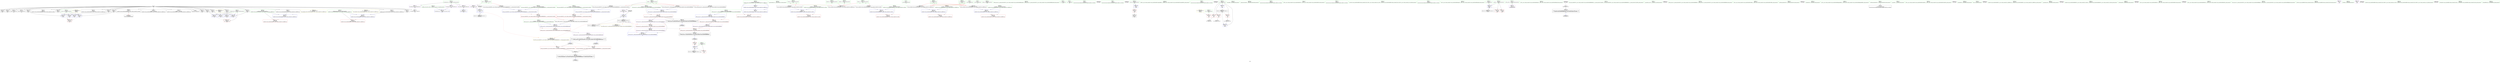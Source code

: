 digraph "SVFG" {
	label="SVFG";

	Node0x561bc52fe030 [shape=record,color=grey,label="{NodeID: 0\nNullPtr}"];
	Node0x561bc52fe030 -> Node0x561bc531ba10[style=solid];
	Node0x561bc52fe030 -> Node0x561bc531bb10[style=solid];
	Node0x561bc52fe030 -> Node0x561bc531bbe0[style=solid];
	Node0x561bc52fe030 -> Node0x561bc531bcb0[style=solid];
	Node0x561bc52fe030 -> Node0x561bc531bd80[style=solid];
	Node0x561bc52fe030 -> Node0x561bc531be50[style=solid];
	Node0x561bc52fe030 -> Node0x561bc531bf20[style=solid];
	Node0x561bc52fe030 -> Node0x561bc531bff0[style=solid];
	Node0x561bc52fe030 -> Node0x561bc531c0c0[style=solid];
	Node0x561bc52fe030 -> Node0x561bc531c190[style=solid];
	Node0x561bc52fe030 -> Node0x561bc531c260[style=solid];
	Node0x561bc52fe030 -> Node0x561bc531c330[style=solid];
	Node0x561bc52fe030 -> Node0x561bc531c400[style=solid];
	Node0x561bc52fe030 -> Node0x561bc531c4d0[style=solid];
	Node0x561bc52fe030 -> Node0x561bc531c5a0[style=solid];
	Node0x561bc52fe030 -> Node0x561bc531c670[style=solid];
	Node0x561bc52fe030 -> Node0x561bc531c740[style=solid];
	Node0x561bc52fe030 -> Node0x561bc531c810[style=solid];
	Node0x561bc52fe030 -> Node0x561bc531c8e0[style=solid];
	Node0x561bc52fe030 -> Node0x561bc5319740[style=solid];
	Node0x561bc52fe030 -> Node0x561bc5319810[style=solid];
	Node0x561bc52fe030 -> Node0x561bc53198e0[style=solid];
	Node0x561bc52fe030 -> Node0x561bc5320440[style=solid];
	Node0x561bc53193b0 [shape=record,color=purple,label="{NodeID: 111\n408\<--14\nllvm.global_ctors_2\<--llvm.global_ctors\nGlob }"];
	Node0x561bc53193b0 -> Node0x561bc5320440[style=solid];
	Node0x561bc5317cb0 [shape=record,color=green,label="{NodeID: 28\n62\<--63\n__end2\<--__end2_field_insensitive\nmain\n|{|<s1>9}}"];
	Node0x561bc5317cb0 -> Node0x561bc5319580[style=solid];
	Node0x561bc5317cb0:s1 -> Node0x561bc53233b0[style=solid,color=red];
	Node0x561bc5322d70 [shape=record,color=black,label="{NodeID: 388\n259 = PHI(60, )\n0th arg _ZNK9__gnu_cxx17__normal_iteratorIPcNSt7__cxx1112basic_stringIcSt11char_traitsIcESaIcEEEEdeEv }"];
	Node0x561bc5322d70 -> Node0x561bc5321310[style=solid];
	Node0x561bc531fd90 [shape=record,color=red,label="{NodeID: 139\n326\<--306\nnrvo.val\<--nrvo\n_ZStplIcSt11char_traitsIcESaIcEENSt7__cxx1112basic_stringIT_T0_T1_EERKS8_SA_\n}"];
	Node0x561bc531a750 [shape=record,color=green,label="{NodeID: 56\n231\<--232\n__gxx_personality_v0\<--__gxx_personality_v0_field_insensitive\n}"];
	Node0x561bc53214b0 [shape=record,color=blue,label="{NodeID: 167\n281\<--278\n__rhs.addr\<--__rhs\n_ZStgtIcSt11char_traitsIcESaIcEEbRKNSt7__cxx1112basic_stringIT_T0_T1_EESA_\n}"];
	Node0x561bc53214b0 -> Node0x561bc531fb20[style=dashed];
	Node0x561bc531bff0 [shape=record,color=black,label="{NodeID: 84\n161\<--3\n\<--dummyVal\nmain\n}"];
	Node0x561bc5315c50 [shape=record,color=green,label="{NodeID: 1\n7\<--1\n__dso_handle\<--dummyObj\nGlob }"];
	Node0x561bc53194b0 [shape=record,color=purple,label="{NodeID: 112\n101\<--60\ncoerce.dive\<--__begin2\nmain\n}"];
	Node0x561bc53194b0 -> Node0x561bc53207b0[style=solid];
	Node0x561bc5317d80 [shape=record,color=green,label="{NodeID: 29\n64\<--65\nc\<--c_field_insensitive\nmain\n}"];
	Node0x561bc5317d80 -> Node0x561bc531f3d0[style=solid];
	Node0x561bc5317d80 -> Node0x561bc5320950[style=solid];
	Node0x561bc5322eb0 [shape=record,color=black,label="{NodeID: 389\n277 = PHI(70, )\n0th arg _ZStgtIcSt11char_traitsIcESaIcEEbRKNSt7__cxx1112basic_stringIT_T0_T1_EESA_ }"];
	Node0x561bc5322eb0 -> Node0x561bc53213e0[style=solid];
	Node0x561bc53358e0 [shape=record,color=black,label="{NodeID: 306\nMR_16V_4 = PHI(MR_16V_5, MR_16V_3, )\npts\{610000 \}\n|{|<s1>9|<s2>10|<s3>28|<s4>28}}"];
	Node0x561bc53358e0 -> Node0x561bc53349e0[style=dashed];
	Node0x561bc53358e0:s1 -> Node0x561bc5339be0[style=dashed,color=red];
	Node0x561bc53358e0:s2 -> Node0x561bc5338f10[style=dashed,color=red];
	Node0x561bc53358e0:s3 -> Node0x561bc53200d0[style=dashed,color=red];
	Node0x561bc53358e0:s4 -> Node0x561bc5321b30[style=dashed,color=red];
	Node0x561bc531fe60 [shape=record,color=red,label="{NodeID: 140\n338\<--308\nexn\<--exn.slot\n_ZStplIcSt11char_traitsIcESaIcEENSt7__cxx1112basic_stringIT_T0_T1_EERKS8_SA_\n}"];
	Node0x561bc531a850 [shape=record,color=green,label="{NodeID: 57\n242\<--243\n__lhs.addr\<--__lhs.addr_field_insensitive\n_ZN9__gnu_cxxneIPcNSt7__cxx1112basic_stringIcSt11char_traitsIcESaIcEEEEEbRKNS_17__normal_iteratorIT_T0_EESD_\n}"];
	Node0x561bc531a850 -> Node0x561bc531f570[style=solid];
	Node0x561bc531a850 -> Node0x561bc5321170[style=solid];
	Node0x561bc533a1b0 [shape=record,color=yellow,style=double,label="{NodeID: 334\n39V_1 = ENCHI(MR_39V_0)\npts\{309 \}\nFun[_ZStplIcSt11char_traitsIcESaIcEENSt7__cxx1112basic_stringIT_T0_T1_EERKS8_SA_]}"];
	Node0x561bc533a1b0 -> Node0x561bc53218c0[style=dashed];
	Node0x561bc5321580 [shape=record,color=blue,label="{NodeID: 168\n302\<--300\n__lhs.addr\<--__lhs\n_ZStplIcSt11char_traitsIcESaIcEENSt7__cxx1112basic_stringIT_T0_T1_EERKS8_SA_\n}"];
	Node0x561bc5321580 -> Node0x561bc531fbf0[style=dashed];
	Node0x561bc531c0c0 [shape=record,color=black,label="{NodeID: 85\n162\<--3\n\<--dummyVal\nmain\n}"];
	Node0x561bc531c0c0 -> Node0x561bc5320d60[style=solid];
	Node0x561bc5315ce0 [shape=record,color=green,label="{NodeID: 2\n8\<--1\n_ZSt3cin\<--dummyObj\nGlob }"];
	Node0x561bc5319580 [shape=record,color=purple,label="{NodeID: 113\n107\<--62\ncoerce.dive4\<--__end2\nmain\n}"];
	Node0x561bc5319580 -> Node0x561bc5320880[style=solid];
	Node0x561bc5317e50 [shape=record,color=green,label="{NodeID: 30\n66\<--67\nd\<--d_field_insensitive\nmain\n|{<s0>14|<s1>15|<s2>19|<s3>24}}"];
	Node0x561bc5317e50:s0 -> Node0x561bc5323a50[style=solid,color=red];
	Node0x561bc5317e50:s1 -> Node0x561bc5323c20[style=solid,color=red];
	Node0x561bc5317e50:s2 -> Node0x561bc5323a50[style=solid,color=red];
	Node0x561bc5317e50:s3 -> Node0x561bc5323c20[style=solid,color=red];
	Node0x561bc5322ff0 [shape=record,color=black,label="{NodeID: 390\n278 = PHI(72, )\n1st arg _ZStgtIcSt11char_traitsIcESaIcEEbRKNSt7__cxx1112basic_stringIT_T0_T1_EESA_ }"];
	Node0x561bc5322ff0 -> Node0x561bc53214b0[style=solid];
	Node0x561bc531ff30 [shape=record,color=red,label="{NodeID: 141\n339\<--310\nsel\<--ehselector.slot\n_ZStplIcSt11char_traitsIcESaIcEENSt7__cxx1112basic_stringIT_T0_T1_EERKS8_SA_\n}"];
	Node0x561bc531a920 [shape=record,color=green,label="{NodeID: 58\n244\<--245\n__rhs.addr\<--__rhs.addr_field_insensitive\n_ZN9__gnu_cxxneIPcNSt7__cxx1112basic_stringIcSt11char_traitsIcESaIcEEEEEbRKNS_17__normal_iteratorIT_T0_EESD_\n}"];
	Node0x561bc531a920 -> Node0x561bc531f640[style=solid];
	Node0x561bc531a920 -> Node0x561bc5321240[style=solid];
	Node0x561bc533a290 [shape=record,color=yellow,style=double,label="{NodeID: 335\n41V_1 = ENCHI(MR_41V_0)\npts\{311 \}\nFun[_ZStplIcSt11char_traitsIcESaIcEENSt7__cxx1112basic_stringIT_T0_T1_EERKS8_SA_]}"];
	Node0x561bc533a290 -> Node0x561bc5321990[style=dashed];
	Node0x561bc5321650 [shape=record,color=blue,label="{NodeID: 169\n304\<--301\n__rhs.addr\<--__rhs\n_ZStplIcSt11char_traitsIcESaIcEENSt7__cxx1112basic_stringIT_T0_T1_EERKS8_SA_\n}"];
	Node0x561bc5321650 -> Node0x561bc531fcc0[style=dashed];
	Node0x561bc531c190 [shape=record,color=black,label="{NodeID: 86\n164\<--3\n\<--dummyVal\nmain\n}"];
	Node0x561bc531c190 -> Node0x561bc5320e30[style=solid];
	Node0x561bc5315f90 [shape=record,color=green,label="{NodeID: 3\n9\<--1\n_ZSt4cout\<--dummyObj\nGlob }"];
	Node0x561bc5319650 [shape=record,color=purple,label="{NodeID: 114\n264\<--263\n_M_current\<--this1\n_ZNK9__gnu_cxx17__normal_iteratorIPcNSt7__cxx1112basic_stringIcSt11char_traitsIcESaIcEEEEdeEv\n}"];
	Node0x561bc5319650 -> Node0x561bc531f980[style=solid];
	Node0x561bc5317f20 [shape=record,color=green,label="{NodeID: 31\n68\<--69\nref.tmp\<--ref.tmp_field_insensitive\nmain\n}"];
	Node0x561bc5323130 [shape=record,color=black,label="{NodeID: 391\n349 = PHI(60, )\n0th arg _ZN9__gnu_cxx17__normal_iteratorIPcNSt7__cxx1112basic_stringIcSt11char_traitsIcESaIcEEEEppEv }"];
	Node0x561bc5323130 -> Node0x561bc5321a60[style=solid];
	Node0x561bc5320000 [shape=record,color=red,label="{NodeID: 142\n353\<--350\nthis1\<--this.addr\n_ZN9__gnu_cxx17__normal_iteratorIPcNSt7__cxx1112basic_stringIcSt11char_traitsIcESaIcEEEEppEv\n}"];
	Node0x561bc5320000 -> Node0x561bc5319df0[style=solid];
	Node0x561bc5320000 -> Node0x561bc531ea10[style=solid];
	Node0x561bc531a9f0 [shape=record,color=green,label="{NodeID: 59\n250\<--251\n_ZNK9__gnu_cxx17__normal_iteratorIPcNSt7__cxx1112basic_stringIcSt11char_traitsIcESaIcEEEE4baseEv\<--_ZNK9__gnu_cxx17__normal_iteratorIPcNSt7__cxx1112basic_stringIcSt11char_traitsIcESaIcEEEE4baseEv_field_insensitive\n}"];
	Node0x561bc5321720 [shape=record,color=blue,label="{NodeID: 170\n306\<--315\nnrvo\<--\n_ZStplIcSt11char_traitsIcESaIcEENSt7__cxx1112basic_stringIT_T0_T1_EERKS8_SA_\n}"];
	Node0x561bc5321720 -> Node0x561bc53217f0[style=dashed];
	Node0x561bc531c260 [shape=record,color=black,label="{NodeID: 87\n167\<--3\n\<--dummyVal\nmain\n}"];
	Node0x561bc5316020 [shape=record,color=green,label="{NodeID: 4\n10\<--1\n.str\<--dummyObj\nGlob }"];
	Node0x561bc531ea10 [shape=record,color=purple,label="{NodeID: 115\n354\<--353\n_M_current\<--this1\n_ZN9__gnu_cxx17__normal_iteratorIPcNSt7__cxx1112basic_stringIcSt11char_traitsIcESaIcEEEEppEv\n}"];
	Node0x561bc531ea10 -> Node0x561bc53200d0[style=solid];
	Node0x561bc531ea10 -> Node0x561bc5321b30[style=solid];
	Node0x561bc5317ff0 [shape=record,color=green,label="{NodeID: 32\n70\<--71\nref.tmp11\<--ref.tmp11_field_insensitive\nmain\n|{<s0>14|<s1>16}}"];
	Node0x561bc5317ff0:s0 -> Node0x561bc53234f0[style=solid,color=red];
	Node0x561bc5317ff0:s1 -> Node0x561bc5322eb0[style=solid,color=red];
	Node0x561bc5323270 [shape=record,color=black,label="{NodeID: 392\n240 = PHI(60, )\n0th arg _ZN9__gnu_cxxneIPcNSt7__cxx1112basic_stringIcSt11char_traitsIcESaIcEEEEEbRKNS_17__normal_iteratorIT_T0_EESD_ }"];
	Node0x561bc5323270 -> Node0x561bc5321170[style=solid];
	Node0x561bc53200d0 [shape=record,color=red,label="{NodeID: 143\n355\<--354\n\<--_M_current\n_ZN9__gnu_cxx17__normal_iteratorIPcNSt7__cxx1112basic_stringIcSt11char_traitsIcESaIcEEEEppEv\n}"];
	Node0x561bc53200d0 -> Node0x561bc531eae0[style=solid];
	Node0x561bc531aaf0 [shape=record,color=green,label="{NodeID: 60\n260\<--261\nthis.addr\<--this.addr_field_insensitive\n_ZNK9__gnu_cxx17__normal_iteratorIPcNSt7__cxx1112basic_stringIcSt11char_traitsIcESaIcEEEEdeEv\n}"];
	Node0x561bc531aaf0 -> Node0x561bc531f8b0[style=solid];
	Node0x561bc531aaf0 -> Node0x561bc5321310[style=solid];
	Node0x561bc53217f0 [shape=record,color=blue,label="{NodeID: 171\n306\<--325\nnrvo\<--\n_ZStplIcSt11char_traitsIcESaIcEENSt7__cxx1112basic_stringIT_T0_T1_EERKS8_SA_\n}"];
	Node0x561bc53217f0 -> Node0x561bc531fd90[style=dashed];
	Node0x561bc531c330 [shape=record,color=black,label="{NodeID: 88\n168\<--3\n\<--dummyVal\nmain\n}"];
	Node0x561bc531c330 -> Node0x561bc5320f00[style=solid];
	Node0x561bc53160e0 [shape=record,color=green,label="{NodeID: 5\n12\<--1\n.str.1\<--dummyObj\nGlob }"];
	Node0x561bc531eae0 [shape=record,color=purple,label="{NodeID: 116\n356\<--355\nincdec.ptr\<--\n_ZN9__gnu_cxx17__normal_iteratorIPcNSt7__cxx1112basic_stringIcSt11char_traitsIcESaIcEEEEppEv\n}"];
	Node0x561bc531eae0 -> Node0x561bc5321b30[style=solid];
	Node0x561bc53180c0 [shape=record,color=green,label="{NodeID: 33\n72\<--73\nref.tmp14\<--ref.tmp14_field_insensitive\nmain\n|{<s0>15|<s1>16}}"];
	Node0x561bc53180c0:s0 -> Node0x561bc53234f0[style=solid,color=red];
	Node0x561bc53180c0:s1 -> Node0x561bc5322ff0[style=solid,color=red];
	Node0x561bc53233b0 [shape=record,color=black,label="{NodeID: 393\n241 = PHI(62, )\n1st arg _ZN9__gnu_cxxneIPcNSt7__cxx1112basic_stringIcSt11char_traitsIcESaIcEEEEEbRKNS_17__normal_iteratorIT_T0_EESD_ }"];
	Node0x561bc53233b0 -> Node0x561bc5321240[style=solid];
	Node0x561bc53201a0 [shape=record,color=red,label="{NodeID: 144\n378\<--375\nthis1\<--this.addr\n_ZNK9__gnu_cxx17__normal_iteratorIPcNSt7__cxx1112basic_stringIcSt11char_traitsIcESaIcEEEE4baseEv\n}"];
	Node0x561bc53201a0 -> Node0x561bc531ebb0[style=solid];
	Node0x561bc531abc0 [shape=record,color=green,label="{NodeID: 61\n279\<--280\n__lhs.addr\<--__lhs.addr_field_insensitive\n_ZStgtIcSt11char_traitsIcESaIcEEbRKNSt7__cxx1112basic_stringIT_T0_T1_EESA_\n}"];
	Node0x561bc531abc0 -> Node0x561bc531fa50[style=solid];
	Node0x561bc531abc0 -> Node0x561bc53213e0[style=solid];
	Node0x561bc53218c0 [shape=record,color=blue,label="{NodeID: 172\n308\<--329\nexn.slot\<--\n_ZStplIcSt11char_traitsIcESaIcEENSt7__cxx1112basic_stringIT_T0_T1_EERKS8_SA_\n}"];
	Node0x561bc53218c0 -> Node0x561bc531fe60[style=dashed];
	Node0x561bc531c400 [shape=record,color=black,label="{NodeID: 89\n170\<--3\n\<--dummyVal\nmain\n}"];
	Node0x561bc531c400 -> Node0x561bc5320fd0[style=solid];
	Node0x561bc5316980 [shape=record,color=green,label="{NodeID: 6\n15\<--1\n\<--dummyObj\nCan only get source location for instruction, argument, global var or function.}"];
	Node0x561bc5346690 [shape=record,color=black,label="{NodeID: 366\n80 = PHI()\n}"];
	Node0x561bc531ebb0 [shape=record,color=purple,label="{NodeID: 117\n379\<--378\n_M_current\<--this1\n_ZNK9__gnu_cxx17__normal_iteratorIPcNSt7__cxx1112basic_stringIcSt11char_traitsIcESaIcEEEE4baseEv\n}"];
	Node0x561bc531ebb0 -> Node0x561bc5319ec0[style=solid];
	Node0x561bc5318190 [shape=record,color=green,label="{NodeID: 34\n74\<--75\nref.tmp18\<--ref.tmp18_field_insensitive\nmain\n|{<s0>19}}"];
	Node0x561bc5318190:s0 -> Node0x561bc53234f0[style=solid,color=red];
	Node0x561bc53234f0 [shape=record,color=black,label="{NodeID: 394\n299 = PHI(70, 72, 74, 76, )\n0th arg _ZStplIcSt11char_traitsIcESaIcEENSt7__cxx1112basic_stringIT_T0_T1_EERKS8_SA_ }"];
	Node0x561bc5320270 [shape=record,color=blue,label="{NodeID: 145\n406\<--15\nllvm.global_ctors_0\<--\nGlob }"];
	Node0x561bc531ac90 [shape=record,color=green,label="{NodeID: 62\n281\<--282\n__rhs.addr\<--__rhs.addr_field_insensitive\n_ZStgtIcSt11char_traitsIcESaIcEEbRKNSt7__cxx1112basic_stringIT_T0_T1_EESA_\n}"];
	Node0x561bc531ac90 -> Node0x561bc531fb20[style=solid];
	Node0x561bc531ac90 -> Node0x561bc53214b0[style=solid];
	Node0x561bc5321990 [shape=record,color=blue,label="{NodeID: 173\n310\<--331\nehselector.slot\<--\n_ZStplIcSt11char_traitsIcESaIcEENSt7__cxx1112basic_stringIT_T0_T1_EERKS8_SA_\n}"];
	Node0x561bc5321990 -> Node0x561bc531ff30[style=dashed];
	Node0x561bc531c4d0 [shape=record,color=black,label="{NodeID: 90\n220\<--3\nlpad.val\<--dummyVal\nmain\n}"];
	Node0x561bc5316a10 [shape=record,color=green,label="{NodeID: 7\n79\<--1\n\<--dummyObj\nCan only get source location for instruction, argument, global var or function.}"];
	Node0x561bc53475c0 [shape=record,color=black,label="{NodeID: 367\n93 = PHI()\n}"];
	Node0x561bc531ec80 [shape=record,color=red,label="{NodeID: 118\n216\<--44\n\<--retval\nmain\n}"];
	Node0x561bc531ec80 -> Node0x561bc5319ab0[style=solid];
	Node0x561bc5318260 [shape=record,color=green,label="{NodeID: 35\n76\<--77\nref.tmp21\<--ref.tmp21_field_insensitive\nmain\n|{<s0>24}}"];
	Node0x561bc5318260:s0 -> Node0x561bc53234f0[style=solid,color=red];
	Node0x561bc5323a50 [shape=record,color=black,label="{NodeID: 395\n300 = PHI(66, 52, 66, 52, )\n1st arg _ZStplIcSt11char_traitsIcESaIcEENSt7__cxx1112basic_stringIT_T0_T1_EERKS8_SA_ }"];
	Node0x561bc5323a50 -> Node0x561bc5321580[style=solid];
	Node0x561bc5320340 [shape=record,color=blue,label="{NodeID: 146\n407\<--16\nllvm.global_ctors_1\<--_GLOBAL__sub_I_earl_0_0.cpp\nGlob }"];
	Node0x561bc531ad60 [shape=record,color=green,label="{NodeID: 63\n288\<--289\n_ZNKSt7__cxx1112basic_stringIcSt11char_traitsIcESaIcEE7compareERKS4_\<--_ZNKSt7__cxx1112basic_stringIcSt11char_traitsIcESaIcEE7compareERKS4__field_insensitive\n}"];
	Node0x561bc5321a60 [shape=record,color=blue,label="{NodeID: 174\n350\<--349\nthis.addr\<--this\n_ZN9__gnu_cxx17__normal_iteratorIPcNSt7__cxx1112basic_stringIcSt11char_traitsIcESaIcEEEEppEv\n}"];
	Node0x561bc5321a60 -> Node0x561bc5320000[style=dashed];
	Node0x561bc531c5a0 [shape=record,color=black,label="{NodeID: 91\n221\<--3\nlpad.val39\<--dummyVal\nmain\n}"];
	Node0x561bc5316aa0 [shape=record,color=green,label="{NodeID: 8\n124\<--1\n\<--dummyObj\nCan only get source location for instruction, argument, global var or function.}"];
	Node0x561bc5349b20 [shape=record,color=black,label="{NodeID: 368\n26 = PHI()\n}"];
	Node0x561bc531ed50 [shape=record,color=red,label="{NodeID: 119\n86\<--46\n\<--TT\nmain\n}"];
	Node0x561bc531ed50 -> Node0x561bc5329120[style=solid];
	Node0x561bc5318330 [shape=record,color=green,label="{NodeID: 36\n81\<--82\n_ZNSirsERi\<--_ZNSirsERi_field_insensitive\n}"];
	Node0x561bc5323c20 [shape=record,color=black,label="{NodeID: 396\n301 = PHI(52, 66, 52, 66, )\n2nd arg _ZStplIcSt11char_traitsIcESaIcEENSt7__cxx1112basic_stringIT_T0_T1_EERKS8_SA_ }"];
	Node0x561bc5323c20 -> Node0x561bc5321650[style=solid];
	Node0x561bc5320440 [shape=record,color=blue, style = dotted,label="{NodeID: 147\n408\<--3\nllvm.global_ctors_2\<--dummyVal\nGlob }"];
	Node0x561bc531ae60 [shape=record,color=green,label="{NodeID: 64\n295\<--296\n__clang_call_terminate\<--__clang_call_terminate_field_insensitive\n}"];
	Node0x561bc5321b30 [shape=record,color=blue,label="{NodeID: 175\n354\<--356\n_M_current\<--incdec.ptr\n_ZN9__gnu_cxx17__normal_iteratorIPcNSt7__cxx1112basic_stringIcSt11char_traitsIcESaIcEEEEppEv\n|{<s0>28}}"];
	Node0x561bc5321b30:s0 -> Node0x561bc53358e0[style=dashed,color=blue];
	Node0x561bc531c670 [shape=record,color=black,label="{NodeID: 92\n292\<--3\n\<--dummyVal\n_ZStgtIcSt11char_traitsIcESaIcEEbRKNSt7__cxx1112basic_stringIT_T0_T1_EESA_\n}"];
	Node0x561bc5316b60 [shape=record,color=green,label="{NodeID: 9\n192\<--1\n\<--dummyObj\nCan only get source location for instruction, argument, global var or function.}"];
	Node0x561bc5349c20 [shape=record,color=black,label="{NodeID: 369\n98 = PHI()\n}"];
	Node0x561bc5349c20 -> Node0x561bc53207b0[style=solid];
	Node0x561bc531ee20 [shape=record,color=red,label="{NodeID: 120\n85\<--48\n\<--tt\nmain\n}"];
	Node0x561bc531ee20 -> Node0x561bc5329120[style=solid];
	Node0x561bc5318430 [shape=record,color=green,label="{NodeID: 37\n90\<--91\n_ZNSt7__cxx1112basic_stringIcSt11char_traitsIcESaIcEEC1Ev\<--_ZNSt7__cxx1112basic_stringIcSt11char_traitsIcESaIcEEC1Ev_field_insensitive\n}"];
	Node0x561bc5323df0 [shape=record,color=black,label="{NodeID: 397\n374 = PHI(248, 253, )\n0th arg _ZNK9__gnu_cxx17__normal_iteratorIPcNSt7__cxx1112basic_stringIcSt11char_traitsIcESaIcEEEE4baseEv }"];
	Node0x561bc5323df0 -> Node0x561bc5321c00[style=solid];
	Node0x561bc5338f10 [shape=record,color=yellow,style=double,label="{NodeID: 314\n16V_1 = ENCHI(MR_16V_0)\npts\{610000 \}\nFun[_ZNK9__gnu_cxx17__normal_iteratorIPcNSt7__cxx1112basic_stringIcSt11char_traitsIcESaIcEEEEdeEv]}"];
	Node0x561bc5338f10 -> Node0x561bc531f980[style=dashed];
	Node0x561bc5320540 [shape=record,color=blue,label="{NodeID: 148\n44\<--79\nretval\<--\nmain\n}"];
	Node0x561bc5320540 -> Node0x561bc531ec80[style=dashed];
	Node0x561bc531af60 [shape=record,color=green,label="{NodeID: 65\n302\<--303\n__lhs.addr\<--__lhs.addr_field_insensitive\n_ZStplIcSt11char_traitsIcESaIcEENSt7__cxx1112basic_stringIT_T0_T1_EERKS8_SA_\n}"];
	Node0x561bc531af60 -> Node0x561bc531fbf0[style=solid];
	Node0x561bc531af60 -> Node0x561bc5321580[style=solid];
	Node0x561bc5321c00 [shape=record,color=blue,label="{NodeID: 176\n375\<--374\nthis.addr\<--this\n_ZNK9__gnu_cxx17__normal_iteratorIPcNSt7__cxx1112basic_stringIcSt11char_traitsIcESaIcEEEE4baseEv\n}"];
	Node0x561bc5321c00 -> Node0x561bc53201a0[style=dashed];
	Node0x561bc531c740 [shape=record,color=black,label="{NodeID: 93\n293\<--3\n\<--dummyVal\n_ZStgtIcSt11char_traitsIcESaIcEEbRKNSt7__cxx1112basic_stringIT_T0_T1_EESA_\n|{<s0>42}}"];
	Node0x561bc531c740:s0 -> Node0x561bc5322ba0[style=solid,color=red];
	Node0x561bc5316c60 [shape=record,color=green,label="{NodeID: 10\n315\<--1\n\<--dummyObj\nCan only get source location for instruction, argument, global var or function.}"];
	Node0x561bc5349d80 [shape=record,color=black,label="{NodeID: 370\n104 = PHI()\n}"];
	Node0x561bc5349d80 -> Node0x561bc5320880[style=solid];
	Node0x561bc531eef0 [shape=record,color=red,label="{NodeID: 121\n190\<--48\n\<--tt\nmain\n}"];
	Node0x561bc531eef0 -> Node0x561bc5328ca0[style=solid];
	Node0x561bc5318530 [shape=record,color=green,label="{NodeID: 38\n94\<--95\n_ZStrsIcSt11char_traitsIcESaIcEERSt13basic_istreamIT_T0_ES7_RNSt7__cxx1112basic_stringIS4_S5_T1_EE\<--_ZStrsIcSt11char_traitsIcESaIcEERSt13basic_istreamIT_T0_ES7_RNSt7__cxx1112basic_stringIS4_S5_T1_EE_field_insensitive\n}"];
	Node0x561bc5320610 [shape=record,color=blue,label="{NodeID: 149\n48\<--79\ntt\<--\nmain\n}"];
	Node0x561bc5320610 -> Node0x561bc5333ae0[style=dashed];
	Node0x561bc531b030 [shape=record,color=green,label="{NodeID: 66\n304\<--305\n__rhs.addr\<--__rhs.addr_field_insensitive\n_ZStplIcSt11char_traitsIcESaIcEENSt7__cxx1112basic_stringIT_T0_T1_EERKS8_SA_\n}"];
	Node0x561bc531b030 -> Node0x561bc531fcc0[style=solid];
	Node0x561bc531b030 -> Node0x561bc5321650[style=solid];
	Node0x561bc531c810 [shape=record,color=black,label="{NodeID: 94\n328\<--3\n\<--dummyVal\n_ZStplIcSt11char_traitsIcESaIcEENSt7__cxx1112basic_stringIT_T0_T1_EERKS8_SA_\n}"];
	Node0x561bc5316d60 [shape=record,color=green,label="{NodeID: 11\n325\<--1\n\<--dummyObj\nCan only get source location for instruction, argument, global var or function.}"];
	Node0x561bc5349e80 [shape=record,color=black,label="{NodeID: 371\n110 = PHI(239, )\n}"];
	Node0x561bc531efc0 [shape=record,color=red,label="{NodeID: 122\n209\<--48\n\<--tt\nmain\n}"];
	Node0x561bc531efc0 -> Node0x561bc5328b20[style=solid];
	Node0x561bc5318630 [shape=record,color=green,label="{NodeID: 39\n99\<--100\n_ZNSt7__cxx1112basic_stringIcSt11char_traitsIcESaIcEE5beginEv\<--_ZNSt7__cxx1112basic_stringIcSt11char_traitsIcESaIcEE5beginEv_field_insensitive\n}"];
	Node0x561bc53206e0 [shape=record,color=blue,label="{NodeID: 150\n58\<--50\n__range2\<--s\nmain\n}"];
	Node0x561bc53206e0 -> Node0x561bc531f230[style=dashed];
	Node0x561bc53206e0 -> Node0x561bc531f300[style=dashed];
	Node0x561bc53206e0 -> Node0x561bc5333fe0[style=dashed];
	Node0x561bc531b100 [shape=record,color=green,label="{NodeID: 67\n306\<--307\nnrvo\<--nrvo_field_insensitive\n_ZStplIcSt11char_traitsIcESaIcEENSt7__cxx1112basic_stringIT_T0_T1_EERKS8_SA_\n}"];
	Node0x561bc531b100 -> Node0x561bc531fd90[style=solid];
	Node0x561bc531b100 -> Node0x561bc5321720[style=solid];
	Node0x561bc531b100 -> Node0x561bc53217f0[style=solid];
	Node0x561bc531c8e0 [shape=record,color=black,label="{NodeID: 95\n329\<--3\n\<--dummyVal\n_ZStplIcSt11char_traitsIcESaIcEENSt7__cxx1112basic_stringIT_T0_T1_EERKS8_SA_\n}"];
	Node0x561bc531c8e0 -> Node0x561bc53218c0[style=solid];
	Node0x561bc5316e60 [shape=record,color=green,label="{NodeID: 12\n4\<--6\n_ZStL8__ioinit\<--_ZStL8__ioinit_field_insensitive\nGlob }"];
	Node0x561bc5316e60 -> Node0x561bc5318f40[style=solid];
	Node0x561bc5349f80 [shape=record,color=black,label="{NodeID: 372\n114 = PHI(258, )\n}"];
	Node0x561bc5349f80 -> Node0x561bc531f4a0[style=solid];
	Node0x561bc5328b20 [shape=record,color=grey,label="{NodeID: 289\n210 = Binary(209, 192, )\n}"];
	Node0x561bc5328b20 -> Node0x561bc53210a0[style=solid];
	Node0x561bc531f090 [shape=record,color=red,label="{NodeID: 123\n218\<--54\nexn\<--exn.slot\nmain\n}"];
	Node0x561bc5318730 [shape=record,color=green,label="{NodeID: 40\n105\<--106\n_ZNSt7__cxx1112basic_stringIcSt11char_traitsIcESaIcEE3endEv\<--_ZNSt7__cxx1112basic_stringIcSt11char_traitsIcESaIcEE3endEv_field_insensitive\n}"];
	Node0x561bc53207b0 [shape=record,color=blue,label="{NodeID: 151\n101\<--98\ncoerce.dive\<--call2\nmain\n}"];
	Node0x561bc53207b0 -> Node0x561bc53358e0[style=dashed];
	Node0x561bc531b1d0 [shape=record,color=green,label="{NodeID: 68\n308\<--309\nexn.slot\<--exn.slot_field_insensitive\n_ZStplIcSt11char_traitsIcESaIcEENSt7__cxx1112basic_stringIT_T0_T1_EERKS8_SA_\n}"];
	Node0x561bc531b1d0 -> Node0x561bc531fe60[style=solid];
	Node0x561bc531b1d0 -> Node0x561bc53218c0[style=solid];
	Node0x561bc5319740 [shape=record,color=black,label="{NodeID: 96\n331\<--3\n\<--dummyVal\n_ZStplIcSt11char_traitsIcESaIcEENSt7__cxx1112basic_stringIT_T0_T1_EERKS8_SA_\n}"];
	Node0x561bc5319740 -> Node0x561bc5321990[style=solid];
	Node0x561bc5316f60 [shape=record,color=green,label="{NodeID: 13\n14\<--18\nllvm.global_ctors\<--llvm.global_ctors_field_insensitive\nGlob }"];
	Node0x561bc5316f60 -> Node0x561bc53191b0[style=solid];
	Node0x561bc5316f60 -> Node0x561bc53192b0[style=solid];
	Node0x561bc5316f60 -> Node0x561bc53193b0[style=solid];
	Node0x561bc534a110 [shape=record,color=black,label="{NodeID: 373\n134 = PHI(276, )\n}"];
	Node0x561bc5328ca0 [shape=record,color=grey,label="{NodeID: 290\n191 = Binary(190, 192, )\n}"];
	Node0x561bc531f160 [shape=record,color=red,label="{NodeID: 124\n219\<--56\nsel\<--ehselector.slot\nmain\n}"];
	Node0x561bc5318830 [shape=record,color=green,label="{NodeID: 41\n111\<--112\n_ZN9__gnu_cxxneIPcNSt7__cxx1112basic_stringIcSt11char_traitsIcESaIcEEEEEbRKNS_17__normal_iteratorIT_T0_EESD_\<--_ZN9__gnu_cxxneIPcNSt7__cxx1112basic_stringIcSt11char_traitsIcESaIcEEEEEbRKNS_17__normal_iteratorIT_T0_EESD__field_insensitive\n}"];
	Node0x561bc5320880 [shape=record,color=blue,label="{NodeID: 152\n107\<--104\ncoerce.dive4\<--call3\nmain\n|{|<s1>9}}"];
	Node0x561bc5320880 -> Node0x561bc5334ee0[style=dashed];
	Node0x561bc5320880:s1 -> Node0x561bc5339be0[style=dashed,color=red];
	Node0x561bc531b2a0 [shape=record,color=green,label="{NodeID: 69\n310\<--311\nehselector.slot\<--ehselector.slot_field_insensitive\n_ZStplIcSt11char_traitsIcESaIcEENSt7__cxx1112basic_stringIT_T0_T1_EERKS8_SA_\n}"];
	Node0x561bc531b2a0 -> Node0x561bc531ff30[style=solid];
	Node0x561bc531b2a0 -> Node0x561bc5321990[style=solid];
	Node0x561bc5319810 [shape=record,color=black,label="{NodeID: 97\n340\<--3\nlpad.val\<--dummyVal\n_ZStplIcSt11char_traitsIcESaIcEENSt7__cxx1112basic_stringIT_T0_T1_EERKS8_SA_\n}"];
	Node0x561bc5317060 [shape=record,color=green,label="{NodeID: 14\n19\<--20\n__cxx_global_var_init\<--__cxx_global_var_init_field_insensitive\n}"];
	Node0x561bc534a220 [shape=record,color=black,label="{NodeID: 374\n143 = PHI()\n}"];
	Node0x561bc5328e20 [shape=record,color=grey,label="{NodeID: 291\n290 = cmp(287, 79, )\n}"];
	Node0x561bc5328e20 -> Node0x561bc5319d20[style=solid];
	Node0x561bc531f230 [shape=record,color=red,label="{NodeID: 125\n97\<--58\n\<--__range2\nmain\n}"];
	Node0x561bc5318930 [shape=record,color=green,label="{NodeID: 42\n115\<--116\n_ZNK9__gnu_cxx17__normal_iteratorIPcNSt7__cxx1112basic_stringIcSt11char_traitsIcESaIcEEEEdeEv\<--_ZNK9__gnu_cxx17__normal_iteratorIPcNSt7__cxx1112basic_stringIcSt11char_traitsIcESaIcEEEEdeEv_field_insensitive\n}"];
	Node0x561bc5320950 [shape=record,color=blue,label="{NodeID: 153\n64\<--117\nc\<--\nmain\n}"];
	Node0x561bc5320950 -> Node0x561bc531f3d0[style=dashed];
	Node0x561bc5320950 -> Node0x561bc5320950[style=dashed];
	Node0x561bc5320950 -> Node0x561bc53344e0[style=dashed];
	Node0x561bc531b370 [shape=record,color=green,label="{NodeID: 70\n318\<--319\n_ZNSt7__cxx1112basic_stringIcSt11char_traitsIcESaIcEEC1ERKS4_\<--_ZNSt7__cxx1112basic_stringIcSt11char_traitsIcESaIcEEC1ERKS4__field_insensitive\n}"];
	Node0x561bc53198e0 [shape=record,color=black,label="{NodeID: 98\n341\<--3\nlpad.val1\<--dummyVal\n_ZStplIcSt11char_traitsIcESaIcEENSt7__cxx1112basic_stringIT_T0_T1_EERKS8_SA_\n}"];
	Node0x561bc5317160 [shape=record,color=green,label="{NodeID: 15\n23\<--24\n_ZNSt8ios_base4InitC1Ev\<--_ZNSt8ios_base4InitC1Ev_field_insensitive\n}"];
	Node0x561bc534a2f0 [shape=record,color=black,label="{NodeID: 375\n175 = PHI()\n}"];
	Node0x561bc5328fa0 [shape=record,color=grey,label="{NodeID: 292\n256 = cmp(252, 255, )\n}"];
	Node0x561bc5328fa0 -> Node0x561bc5319b80[style=solid];
	Node0x561bc531f300 [shape=record,color=red,label="{NodeID: 126\n103\<--58\n\<--__range2\nmain\n}"];
	Node0x561bc5318a30 [shape=record,color=green,label="{NodeID: 43\n121\<--122\n_ZNSaIcEC1Ev\<--_ZNSaIcEC1Ev_field_insensitive\n}"];
	Node0x561bc53394e0 [shape=record,color=yellow,style=double,label="{NodeID: 320\n4V_1 = ENCHI(MR_4V_0)\npts\{47 \}\nFun[main]}"];
	Node0x561bc53394e0 -> Node0x561bc531ed50[style=dashed];
	Node0x561bc5320a20 [shape=record,color=blue,label="{NodeID: 154\n54\<--149\nexn.slot\<--\nmain\n}"];
	Node0x561bc5320a20 -> Node0x561bc531f090[style=dashed];
	Node0x561bc531b470 [shape=record,color=green,label="{NodeID: 71\n322\<--323\n_ZNSt7__cxx1112basic_stringIcSt11char_traitsIcESaIcEE6appendERKS4_\<--_ZNSt7__cxx1112basic_stringIcSt11char_traitsIcESaIcEE6appendERKS4__field_insensitive\n}"];
	Node0x561bc53199b0 [shape=record,color=black,label="{NodeID: 99\n27\<--28\n\<--_ZNSt8ios_base4InitD1Ev\nCan only get source location for instruction, argument, global var or function.}"];
	Node0x561bc5317260 [shape=record,color=green,label="{NodeID: 16\n29\<--30\n__cxa_atexit\<--__cxa_atexit_field_insensitive\n}"];
	Node0x561bc534a3c0 [shape=record,color=black,label="{NodeID: 376\n180 = PHI(348, )\n}"];
	Node0x561bc5329120 [shape=record,color=grey,label="{NodeID: 293\n87 = cmp(85, 86, )\n}"];
	Node0x561bc531f3d0 [shape=record,color=red,label="{NodeID: 127\n119\<--64\n\<--c\nmain\n}"];
	Node0x561bc5318b30 [shape=record,color=green,label="{NodeID: 44\n125\<--126\n_ZNSt7__cxx1112basic_stringIcSt11char_traitsIcESaIcEEC1EmcRKS3_\<--_ZNSt7__cxx1112basic_stringIcSt11char_traitsIcESaIcEEC1EmcRKS3__field_insensitive\n}"];
	Node0x561bc5320af0 [shape=record,color=blue,label="{NodeID: 155\n56\<--151\nehselector.slot\<--\nmain\n}"];
	Node0x561bc5320af0 -> Node0x561bc531f160[style=dashed];
	Node0x561bc531b570 [shape=record,color=green,label="{NodeID: 72\n350\<--351\nthis.addr\<--this.addr_field_insensitive\n_ZN9__gnu_cxx17__normal_iteratorIPcNSt7__cxx1112basic_stringIcSt11char_traitsIcESaIcEEEEppEv\n}"];
	Node0x561bc531b570 -> Node0x561bc5320000[style=solid];
	Node0x561bc531b570 -> Node0x561bc5321a60[style=solid];
	Node0x561bc5319ab0 [shape=record,color=black,label="{NodeID: 100\n43\<--216\nmain_ret\<--\nmain\n}"];
	Node0x561bc5317360 [shape=record,color=green,label="{NodeID: 17\n28\<--34\n_ZNSt8ios_base4InitD1Ev\<--_ZNSt8ios_base4InitD1Ev_field_insensitive\n}"];
	Node0x561bc5317360 -> Node0x561bc53199b0[style=solid];
	Node0x561bc534a500 [shape=record,color=black,label="{NodeID: 377\n187 = PHI()\n}"];
	Node0x561bc531f4a0 [shape=record,color=red,label="{NodeID: 128\n117\<--114\n\<--call8\nmain\n}"];
	Node0x561bc531f4a0 -> Node0x561bc5320950[style=solid];
	Node0x561bc5318c30 [shape=record,color=green,label="{NodeID: 45\n128\<--129\n_ZNSaIcED1Ev\<--_ZNSaIcED1Ev_field_insensitive\n}"];
	Node0x561bc53396a0 [shape=record,color=yellow,style=double,label="{NodeID: 322\n8V_1 = ENCHI(MR_8V_0)\npts\{55 \}\nFun[main]}"];
	Node0x561bc53396a0 -> Node0x561bc5320a20[style=dashed];
	Node0x561bc53396a0 -> Node0x561bc5320bc0[style=dashed];
	Node0x561bc53396a0 -> Node0x561bc5320d60[style=dashed];
	Node0x561bc53396a0 -> Node0x561bc5320f00[style=dashed];
	Node0x561bc5320bc0 [shape=record,color=blue,label="{NodeID: 156\n54\<--155\nexn.slot\<--\nmain\n}"];
	Node0x561bc5320bc0 -> Node0x561bc531f090[style=dashed];
	Node0x561bc531b640 [shape=record,color=green,label="{NodeID: 73\n375\<--376\nthis.addr\<--this.addr_field_insensitive\n_ZNK9__gnu_cxx17__normal_iteratorIPcNSt7__cxx1112basic_stringIcSt11char_traitsIcESaIcEEEE4baseEv\n}"];
	Node0x561bc531b640 -> Node0x561bc53201a0[style=solid];
	Node0x561bc531b640 -> Node0x561bc5321c00[style=solid];
	Node0x561bc5319b80 [shape=record,color=black,label="{NodeID: 101\n239\<--256\n_ZN9__gnu_cxxneIPcNSt7__cxx1112basic_stringIcSt11char_traitsIcESaIcEEEEEbRKNS_17__normal_iteratorIT_T0_EESD__ret\<--cmp\n_ZN9__gnu_cxxneIPcNSt7__cxx1112basic_stringIcSt11char_traitsIcESaIcEEEEEbRKNS_17__normal_iteratorIT_T0_EESD_\n|{<s0>9}}"];
	Node0x561bc5319b80:s0 -> Node0x561bc5349e80[style=solid,color=blue];
	Node0x561bc5317460 [shape=record,color=green,label="{NodeID: 18\n41\<--42\nmain\<--main_field_insensitive\n}"];
	Node0x561bc534a600 [shape=record,color=black,label="{NodeID: 378\n193 = PHI()\n}"];
	Node0x561bc531f570 [shape=record,color=red,label="{NodeID: 129\n248\<--242\n\<--__lhs.addr\n_ZN9__gnu_cxxneIPcNSt7__cxx1112basic_stringIcSt11char_traitsIcESaIcEEEEEbRKNS_17__normal_iteratorIT_T0_EESD_\n|{<s0>39}}"];
	Node0x561bc531f570:s0 -> Node0x561bc5323df0[style=solid,color=red];
	Node0x561bc5318d30 [shape=record,color=green,label="{NodeID: 46\n131\<--132\n_ZStplIcSt11char_traitsIcESaIcEENSt7__cxx1112basic_stringIT_T0_T1_EERKS8_SA_\<--_ZStplIcSt11char_traitsIcESaIcEENSt7__cxx1112basic_stringIT_T0_T1_EERKS8_SA__field_insensitive\n}"];
	Node0x561bc5339780 [shape=record,color=yellow,style=double,label="{NodeID: 323\n10V_1 = ENCHI(MR_10V_0)\npts\{57 \}\nFun[main]}"];
	Node0x561bc5339780 -> Node0x561bc5320af0[style=dashed];
	Node0x561bc5339780 -> Node0x561bc5320c90[style=dashed];
	Node0x561bc5339780 -> Node0x561bc5320e30[style=dashed];
	Node0x561bc5339780 -> Node0x561bc5320fd0[style=dashed];
	Node0x561bc5320c90 [shape=record,color=blue,label="{NodeID: 157\n56\<--157\nehselector.slot\<--\nmain\n}"];
	Node0x561bc5320c90 -> Node0x561bc531f160[style=dashed];
	Node0x561bc531b710 [shape=record,color=green,label="{NodeID: 74\n393\<--394\n__cxa_begin_catch\<--__cxa_begin_catch_field_insensitive\n}"];
	Node0x561bc5319c50 [shape=record,color=black,label="{NodeID: 102\n258\<--265\n_ZNK9__gnu_cxx17__normal_iteratorIPcNSt7__cxx1112basic_stringIcSt11char_traitsIcESaIcEEEEdeEv_ret\<--\n_ZNK9__gnu_cxx17__normal_iteratorIPcNSt7__cxx1112basic_stringIcSt11char_traitsIcESaIcEEEEdeEv\n|{<s0>10}}"];
	Node0x561bc5319c50:s0 -> Node0x561bc5349f80[style=solid,color=blue];
	Node0x561bc5317560 [shape=record,color=green,label="{NodeID: 19\n44\<--45\nretval\<--retval_field_insensitive\nmain\n}"];
	Node0x561bc5317560 -> Node0x561bc531ec80[style=solid];
	Node0x561bc5317560 -> Node0x561bc5320540[style=solid];
	Node0x561bc534a700 [shape=record,color=black,label="{NodeID: 379\n197 = PHI()\n}"];
	Node0x561bc531f640 [shape=record,color=red,label="{NodeID: 130\n253\<--244\n\<--__rhs.addr\n_ZN9__gnu_cxxneIPcNSt7__cxx1112basic_stringIcSt11char_traitsIcESaIcEEEEEbRKNS_17__normal_iteratorIT_T0_EESD_\n|{<s0>40}}"];
	Node0x561bc531f640:s0 -> Node0x561bc5323df0[style=solid,color=red];
	Node0x561bc5318e30 [shape=record,color=green,label="{NodeID: 47\n135\<--136\n_ZStgtIcSt11char_traitsIcESaIcEEbRKNSt7__cxx1112basic_stringIT_T0_T1_EESA_\<--_ZStgtIcSt11char_traitsIcESaIcEEbRKNSt7__cxx1112basic_stringIT_T0_T1_EESA__field_insensitive\n}"];
	Node0x561bc5320d60 [shape=record,color=blue,label="{NodeID: 158\n54\<--162\nexn.slot\<--\nmain\n}"];
	Node0x561bc5320d60 -> Node0x561bc531f090[style=dashed];
	Node0x561bc531b810 [shape=record,color=green,label="{NodeID: 75\n396\<--397\n_ZSt9terminatev\<--_ZSt9terminatev_field_insensitive\n}"];
	Node0x561bc5319d20 [shape=record,color=black,label="{NodeID: 103\n276\<--290\n_ZStgtIcSt11char_traitsIcESaIcEEbRKNSt7__cxx1112basic_stringIT_T0_T1_EESA__ret\<--cmp\n_ZStgtIcSt11char_traitsIcESaIcEEbRKNSt7__cxx1112basic_stringIT_T0_T1_EESA_\n|{<s0>16}}"];
	Node0x561bc5319d20:s0 -> Node0x561bc534a110[style=solid,color=blue];
	Node0x561bc5317630 [shape=record,color=green,label="{NodeID: 20\n46\<--47\nTT\<--TT_field_insensitive\nmain\n}"];
	Node0x561bc5317630 -> Node0x561bc531ed50[style=solid];
	Node0x561bc534a800 [shape=record,color=black,label="{NodeID: 380\n198 = PHI()\n}"];
	Node0x561bc531f710 [shape=record,color=red,label="{NodeID: 131\n252\<--249\n\<--call\n_ZN9__gnu_cxxneIPcNSt7__cxx1112basic_stringIcSt11char_traitsIcESaIcEEEEEbRKNS_17__normal_iteratorIT_T0_EESD_\n}"];
	Node0x561bc531f710 -> Node0x561bc5328fa0[style=solid];
	Node0x561bc5319f50 [shape=record,color=green,label="{NodeID: 48\n138\<--139\n_ZNSt7__cxx1112basic_stringIcSt11char_traitsIcESaIcEED1Ev\<--_ZNSt7__cxx1112basic_stringIcSt11char_traitsIcESaIcEED1Ev_field_insensitive\n}"];
	Node0x561bc5320e30 [shape=record,color=blue,label="{NodeID: 159\n56\<--164\nehselector.slot\<--\nmain\n}"];
	Node0x561bc5320e30 -> Node0x561bc531f160[style=dashed];
	Node0x561bc531b910 [shape=record,color=green,label="{NodeID: 76\n16\<--402\n_GLOBAL__sub_I_earl_0_0.cpp\<--_GLOBAL__sub_I_earl_0_0.cpp_field_insensitive\n}"];
	Node0x561bc531b910 -> Node0x561bc5320340[style=solid];
	Node0x561bc5319df0 [shape=record,color=black,label="{NodeID: 104\n348\<--353\n_ZN9__gnu_cxx17__normal_iteratorIPcNSt7__cxx1112basic_stringIcSt11char_traitsIcESaIcEEEEppEv_ret\<--this1\n_ZN9__gnu_cxx17__normal_iteratorIPcNSt7__cxx1112basic_stringIcSt11char_traitsIcESaIcEEEEppEv\n|{<s0>28}}"];
	Node0x561bc5319df0:s0 -> Node0x561bc534a3c0[style=solid,color=blue];
	Node0x561bc5317700 [shape=record,color=green,label="{NodeID: 21\n48\<--49\ntt\<--tt_field_insensitive\nmain\n}"];
	Node0x561bc5317700 -> Node0x561bc531ee20[style=solid];
	Node0x561bc5317700 -> Node0x561bc531eef0[style=solid];
	Node0x561bc5317700 -> Node0x561bc531efc0[style=solid];
	Node0x561bc5317700 -> Node0x561bc5320610[style=solid];
	Node0x561bc5317700 -> Node0x561bc53210a0[style=solid];
	Node0x561bc534a900 [shape=record,color=black,label="{NodeID: 381\n201 = PHI()\n}"];
	Node0x561bc531f7e0 [shape=record,color=red,label="{NodeID: 132\n255\<--254\n\<--call1\n_ZN9__gnu_cxxneIPcNSt7__cxx1112basic_stringIcSt11char_traitsIcESaIcEEEEEbRKNS_17__normal_iteratorIT_T0_EESD_\n}"];
	Node0x561bc531f7e0 -> Node0x561bc5328fa0[style=solid];
	Node0x561bc531a050 [shape=record,color=green,label="{NodeID: 49\n144\<--145\n_ZNSt7__cxx1112basic_stringIcSt11char_traitsIcESaIcEEaSEOS4_\<--_ZNSt7__cxx1112basic_stringIcSt11char_traitsIcESaIcEEaSEOS4__field_insensitive\n}"];
	Node0x561bc5320f00 [shape=record,color=blue,label="{NodeID: 160\n54\<--168\nexn.slot\<--\nmain\n}"];
	Node0x561bc5320f00 -> Node0x561bc531f090[style=dashed];
	Node0x561bc531ba10 [shape=record,color=black,label="{NodeID: 77\n2\<--3\ndummyVal\<--dummyVal\n}"];
	Node0x561bc5319ec0 [shape=record,color=black,label="{NodeID: 105\n373\<--379\n_ZNK9__gnu_cxx17__normal_iteratorIPcNSt7__cxx1112basic_stringIcSt11char_traitsIcESaIcEEEE4baseEv_ret\<--_M_current\n_ZNK9__gnu_cxx17__normal_iteratorIPcNSt7__cxx1112basic_stringIcSt11char_traitsIcESaIcEEEE4baseEv\n|{<s0>39|<s1>40}}"];
	Node0x561bc5319ec0:s0 -> Node0x561bc534a9d0[style=solid,color=blue];
	Node0x561bc5319ec0:s1 -> Node0x561bc534abd0[style=solid,color=blue];
	Node0x561bc53177d0 [shape=record,color=green,label="{NodeID: 22\n50\<--51\ns\<--s_field_insensitive\nmain\n}"];
	Node0x561bc53177d0 -> Node0x561bc53206e0[style=solid];
	Node0x561bc534a9d0 [shape=record,color=black,label="{NodeID: 382\n249 = PHI(373, )\n}"];
	Node0x561bc534a9d0 -> Node0x561bc531f710[style=solid];
	Node0x561bc531f8b0 [shape=record,color=red,label="{NodeID: 133\n263\<--260\nthis1\<--this.addr\n_ZNK9__gnu_cxx17__normal_iteratorIPcNSt7__cxx1112basic_stringIcSt11char_traitsIcESaIcEEEEdeEv\n}"];
	Node0x561bc531f8b0 -> Node0x561bc5319650[style=solid];
	Node0x561bc531a150 [shape=record,color=green,label="{NodeID: 50\n181\<--182\n_ZN9__gnu_cxx17__normal_iteratorIPcNSt7__cxx1112basic_stringIcSt11char_traitsIcESaIcEEEEppEv\<--_ZN9__gnu_cxx17__normal_iteratorIPcNSt7__cxx1112basic_stringIcSt11char_traitsIcESaIcEEEEppEv_field_insensitive\n}"];
	Node0x561bc5320fd0 [shape=record,color=blue,label="{NodeID: 161\n56\<--170\nehselector.slot\<--\nmain\n}"];
	Node0x561bc5320fd0 -> Node0x561bc531f160[style=dashed];
	Node0x561bc531bb10 [shape=record,color=black,label="{NodeID: 78\n148\<--3\n\<--dummyVal\nmain\n}"];
	Node0x561bc5318f40 [shape=record,color=purple,label="{NodeID: 106\n25\<--4\n\<--_ZStL8__ioinit\n__cxx_global_var_init\n}"];
	Node0x561bc53178a0 [shape=record,color=green,label="{NodeID: 23\n52\<--53\nt\<--t_field_insensitive\nmain\n|{<s0>14|<s1>15|<s2>19|<s3>24}}"];
	Node0x561bc53178a0:s0 -> Node0x561bc5323c20[style=solid,color=red];
	Node0x561bc53178a0:s1 -> Node0x561bc5323a50[style=solid,color=red];
	Node0x561bc53178a0:s2 -> Node0x561bc5323c20[style=solid,color=red];
	Node0x561bc53178a0:s3 -> Node0x561bc5323a50[style=solid,color=red];
	Node0x561bc534abd0 [shape=record,color=black,label="{NodeID: 383\n254 = PHI(373, )\n}"];
	Node0x561bc534abd0 -> Node0x561bc531f7e0[style=solid];
	Node0x561bc5333ae0 [shape=record,color=black,label="{NodeID: 300\nMR_6V_3 = PHI(MR_6V_4, MR_6V_2, )\npts\{49 \}\n}"];
	Node0x561bc5333ae0 -> Node0x561bc531ee20[style=dashed];
	Node0x561bc5333ae0 -> Node0x561bc531eef0[style=dashed];
	Node0x561bc5333ae0 -> Node0x561bc531efc0[style=dashed];
	Node0x561bc5333ae0 -> Node0x561bc53210a0[style=dashed];
	Node0x561bc531f980 [shape=record,color=red,label="{NodeID: 134\n265\<--264\n\<--_M_current\n_ZNK9__gnu_cxx17__normal_iteratorIPcNSt7__cxx1112basic_stringIcSt11char_traitsIcESaIcEEEEdeEv\n}"];
	Node0x561bc531f980 -> Node0x561bc5319c50[style=solid];
	Node0x561bc531a250 [shape=record,color=green,label="{NodeID: 51\n188\<--189\n_ZStlsISt11char_traitsIcEERSt13basic_ostreamIcT_ES5_PKc\<--_ZStlsISt11char_traitsIcEERSt13basic_ostreamIcT_ES5_PKc_field_insensitive\n}"];
	Node0x561bc5339be0 [shape=record,color=yellow,style=double,label="{NodeID: 328\n24V_1 = ENCHI(MR_24V_0)\npts\{610000 630000 \}\nFun[_ZN9__gnu_cxxneIPcNSt7__cxx1112basic_stringIcSt11char_traitsIcESaIcEEEEEbRKNS_17__normal_iteratorIT_T0_EESD_]}"];
	Node0x561bc5339be0 -> Node0x561bc531f710[style=dashed];
	Node0x561bc5339be0 -> Node0x561bc531f7e0[style=dashed];
	Node0x561bc53210a0 [shape=record,color=blue,label="{NodeID: 162\n48\<--210\ntt\<--inc\nmain\n}"];
	Node0x561bc53210a0 -> Node0x561bc5333ae0[style=dashed];
	Node0x561bc531bbe0 [shape=record,color=black,label="{NodeID: 79\n149\<--3\n\<--dummyVal\nmain\n}"];
	Node0x561bc531bbe0 -> Node0x561bc5320a20[style=solid];
	Node0x561bc5319010 [shape=record,color=purple,label="{NodeID: 107\n186\<--10\n\<--.str\nmain\n}"];
	Node0x561bc5317970 [shape=record,color=green,label="{NodeID: 24\n54\<--55\nexn.slot\<--exn.slot_field_insensitive\nmain\n}"];
	Node0x561bc5317970 -> Node0x561bc531f090[style=solid];
	Node0x561bc5317970 -> Node0x561bc5320a20[style=solid];
	Node0x561bc5317970 -> Node0x561bc5320bc0[style=solid];
	Node0x561bc5317970 -> Node0x561bc5320d60[style=solid];
	Node0x561bc5317970 -> Node0x561bc5320f00[style=solid];
	Node0x561bc5322930 [shape=record,color=black,label="{NodeID: 384\n287 = PHI()\n}"];
	Node0x561bc5322930 -> Node0x561bc5328e20[style=solid];
	Node0x561bc5333fe0 [shape=record,color=black,label="{NodeID: 301\nMR_12V_2 = PHI(MR_12V_3, MR_12V_1, )\npts\{59 \}\n}"];
	Node0x561bc5333fe0 -> Node0x561bc53206e0[style=dashed];
	Node0x561bc531fa50 [shape=record,color=red,label="{NodeID: 135\n285\<--279\n\<--__lhs.addr\n_ZStgtIcSt11char_traitsIcESaIcEEbRKNSt7__cxx1112basic_stringIT_T0_T1_EESA_\n}"];
	Node0x561bc531a350 [shape=record,color=green,label="{NodeID: 52\n194\<--195\n_ZNSolsEi\<--_ZNSolsEi_field_insensitive\n}"];
	Node0x561bc5321170 [shape=record,color=blue,label="{NodeID: 163\n242\<--240\n__lhs.addr\<--__lhs\n_ZN9__gnu_cxxneIPcNSt7__cxx1112basic_stringIcSt11char_traitsIcESaIcEEEEEbRKNS_17__normal_iteratorIT_T0_EESD_\n}"];
	Node0x561bc5321170 -> Node0x561bc531f570[style=dashed];
	Node0x561bc531bcb0 [shape=record,color=black,label="{NodeID: 80\n151\<--3\n\<--dummyVal\nmain\n}"];
	Node0x561bc531bcb0 -> Node0x561bc5320af0[style=solid];
	Node0x561bc53190e0 [shape=record,color=purple,label="{NodeID: 108\n196\<--12\n\<--.str.1\nmain\n}"];
	Node0x561bc5317a40 [shape=record,color=green,label="{NodeID: 25\n56\<--57\nehselector.slot\<--ehselector.slot_field_insensitive\nmain\n}"];
	Node0x561bc5317a40 -> Node0x561bc531f160[style=solid];
	Node0x561bc5317a40 -> Node0x561bc5320af0[style=solid];
	Node0x561bc5317a40 -> Node0x561bc5320c90[style=solid];
	Node0x561bc5317a40 -> Node0x561bc5320e30[style=solid];
	Node0x561bc5317a40 -> Node0x561bc5320fd0[style=solid];
	Node0x561bc5322a00 [shape=record,color=black,label="{NodeID: 385\n321 = PHI()\n}"];
	Node0x561bc53344e0 [shape=record,color=black,label="{NodeID: 302\nMR_14V_2 = PHI(MR_14V_3, MR_14V_1, )\npts\{65 \}\n}"];
	Node0x561bc53344e0 -> Node0x561bc5320950[style=dashed];
	Node0x561bc53344e0 -> Node0x561bc53344e0[style=dashed];
	Node0x561bc531fb20 [shape=record,color=red,label="{NodeID: 136\n286\<--281\n\<--__rhs.addr\n_ZStgtIcSt11char_traitsIcESaIcEEbRKNSt7__cxx1112basic_stringIT_T0_T1_EESA_\n}"];
	Node0x561bc531a450 [shape=record,color=green,label="{NodeID: 53\n199\<--200\n_ZStlsIcSt11char_traitsIcESaIcEERSt13basic_ostreamIT_T0_ES7_RKNSt7__cxx1112basic_stringIS4_S5_T1_EE\<--_ZStlsIcSt11char_traitsIcESaIcEERSt13basic_ostreamIT_T0_ES7_RKNSt7__cxx1112basic_stringIS4_S5_T1_EE_field_insensitive\n}"];
	Node0x561bc5321240 [shape=record,color=blue,label="{NodeID: 164\n244\<--241\n__rhs.addr\<--__rhs\n_ZN9__gnu_cxxneIPcNSt7__cxx1112basic_stringIcSt11char_traitsIcESaIcEEEEEbRKNS_17__normal_iteratorIT_T0_EESD_\n}"];
	Node0x561bc5321240 -> Node0x561bc531f640[style=dashed];
	Node0x561bc531bd80 [shape=record,color=black,label="{NodeID: 81\n154\<--3\n\<--dummyVal\nmain\n}"];
	Node0x561bc53191b0 [shape=record,color=purple,label="{NodeID: 109\n406\<--14\nllvm.global_ctors_0\<--llvm.global_ctors\nGlob }"];
	Node0x561bc53191b0 -> Node0x561bc5320270[style=solid];
	Node0x561bc5317b10 [shape=record,color=green,label="{NodeID: 26\n58\<--59\n__range2\<--__range2_field_insensitive\nmain\n}"];
	Node0x561bc5317b10 -> Node0x561bc531f230[style=solid];
	Node0x561bc5317b10 -> Node0x561bc531f300[style=solid];
	Node0x561bc5317b10 -> Node0x561bc53206e0[style=solid];
	Node0x561bc5322ad0 [shape=record,color=black,label="{NodeID: 386\n392 = PHI()\n}"];
	Node0x561bc53349e0 [shape=record,color=black,label="{NodeID: 303\nMR_16V_2 = PHI(MR_16V_4, MR_16V_1, )\npts\{610000 \}\n}"];
	Node0x561bc53349e0 -> Node0x561bc53207b0[style=dashed];
	Node0x561bc531fbf0 [shape=record,color=red,label="{NodeID: 137\n316\<--302\n\<--__lhs.addr\n_ZStplIcSt11char_traitsIcESaIcEENSt7__cxx1112basic_stringIT_T0_T1_EERKS8_SA_\n}"];
	Node0x561bc531a550 [shape=record,color=green,label="{NodeID: 54\n202\<--203\n_ZSt4endlIcSt11char_traitsIcEERSt13basic_ostreamIT_T0_ES6_\<--_ZSt4endlIcSt11char_traitsIcEERSt13basic_ostreamIT_T0_ES6__field_insensitive\n}"];
	Node0x561bc5321310 [shape=record,color=blue,label="{NodeID: 165\n260\<--259\nthis.addr\<--this\n_ZNK9__gnu_cxx17__normal_iteratorIPcNSt7__cxx1112basic_stringIcSt11char_traitsIcESaIcEEEEdeEv\n}"];
	Node0x561bc5321310 -> Node0x561bc531f8b0[style=dashed];
	Node0x561bc531be50 [shape=record,color=black,label="{NodeID: 82\n155\<--3\n\<--dummyVal\nmain\n}"];
	Node0x561bc531be50 -> Node0x561bc5320bc0[style=solid];
	Node0x561bc53192b0 [shape=record,color=purple,label="{NodeID: 110\n407\<--14\nllvm.global_ctors_1\<--llvm.global_ctors\nGlob }"];
	Node0x561bc53192b0 -> Node0x561bc5320340[style=solid];
	Node0x561bc5317be0 [shape=record,color=green,label="{NodeID: 27\n60\<--61\n__begin2\<--__begin2_field_insensitive\nmain\n|{|<s1>9|<s2>10|<s3>28}}"];
	Node0x561bc5317be0 -> Node0x561bc53194b0[style=solid];
	Node0x561bc5317be0:s1 -> Node0x561bc5323270[style=solid,color=red];
	Node0x561bc5317be0:s2 -> Node0x561bc5322d70[style=solid,color=red];
	Node0x561bc5317be0:s3 -> Node0x561bc5323130[style=solid,color=red];
	Node0x561bc5322ba0 [shape=record,color=black,label="{NodeID: 387\n391 = PHI(293, )\n0th arg __clang_call_terminate }"];
	Node0x561bc5334ee0 [shape=record,color=black,label="{NodeID: 304\nMR_18V_2 = PHI(MR_18V_3, MR_18V_1, )\npts\{630000 \}\n}"];
	Node0x561bc5334ee0 -> Node0x561bc5320880[style=dashed];
	Node0x561bc531fcc0 [shape=record,color=red,label="{NodeID: 138\n320\<--304\n\<--__rhs.addr\n_ZStplIcSt11char_traitsIcESaIcEENSt7__cxx1112basic_stringIT_T0_T1_EERKS8_SA_\n}"];
	Node0x561bc531a650 [shape=record,color=green,label="{NodeID: 55\n204\<--205\n_ZNSolsEPFRSoS_E\<--_ZNSolsEPFRSoS_E_field_insensitive\n}"];
	Node0x561bc53213e0 [shape=record,color=blue,label="{NodeID: 166\n279\<--277\n__lhs.addr\<--__lhs\n_ZStgtIcSt11char_traitsIcESaIcEEbRKNSt7__cxx1112basic_stringIT_T0_T1_EESA_\n}"];
	Node0x561bc53213e0 -> Node0x561bc531fa50[style=dashed];
	Node0x561bc531bf20 [shape=record,color=black,label="{NodeID: 83\n157\<--3\n\<--dummyVal\nmain\n}"];
	Node0x561bc531bf20 -> Node0x561bc5320c90[style=solid];
}
